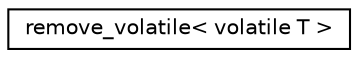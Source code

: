 digraph "Graphical Class Hierarchy"
{
  edge [fontname="Helvetica",fontsize="10",labelfontname="Helvetica",labelfontsize="10"];
  node [fontname="Helvetica",fontsize="10",shape=record];
  rankdir="LR";
  Node1 [label="remove_volatile\< volatile T \>",height=0.2,width=0.4,color="black", fillcolor="white", style="filled",URL="$structremove__volatile_3_01volatile_01T_01_4.html"];
}
